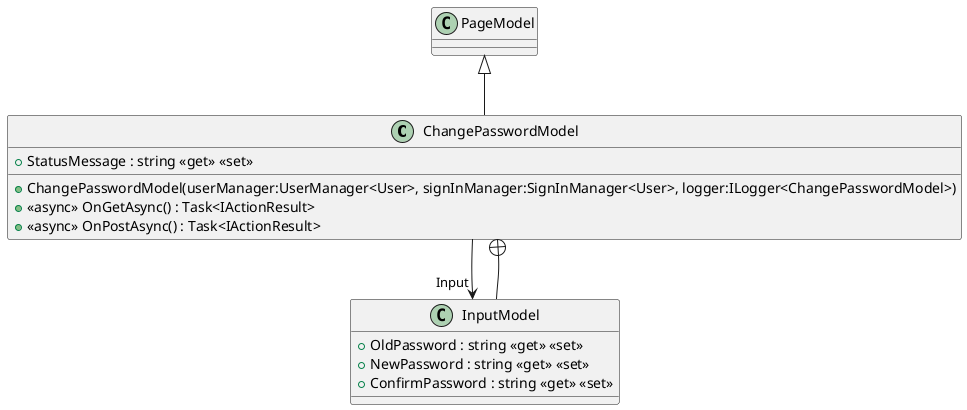 @startuml
class ChangePasswordModel {
    + ChangePasswordModel(userManager:UserManager<User>, signInManager:SignInManager<User>, logger:ILogger<ChangePasswordModel>)
    + StatusMessage : string <<get>> <<set>>
    + <<async>> OnGetAsync() : Task<IActionResult>
    + <<async>> OnPostAsync() : Task<IActionResult>
}
class InputModel {
    + OldPassword : string <<get>> <<set>>
    + NewPassword : string <<get>> <<set>>
    + ConfirmPassword : string <<get>> <<set>>
}
PageModel <|-- ChangePasswordModel
ChangePasswordModel --> "Input" InputModel
ChangePasswordModel +-- InputModel
@enduml
